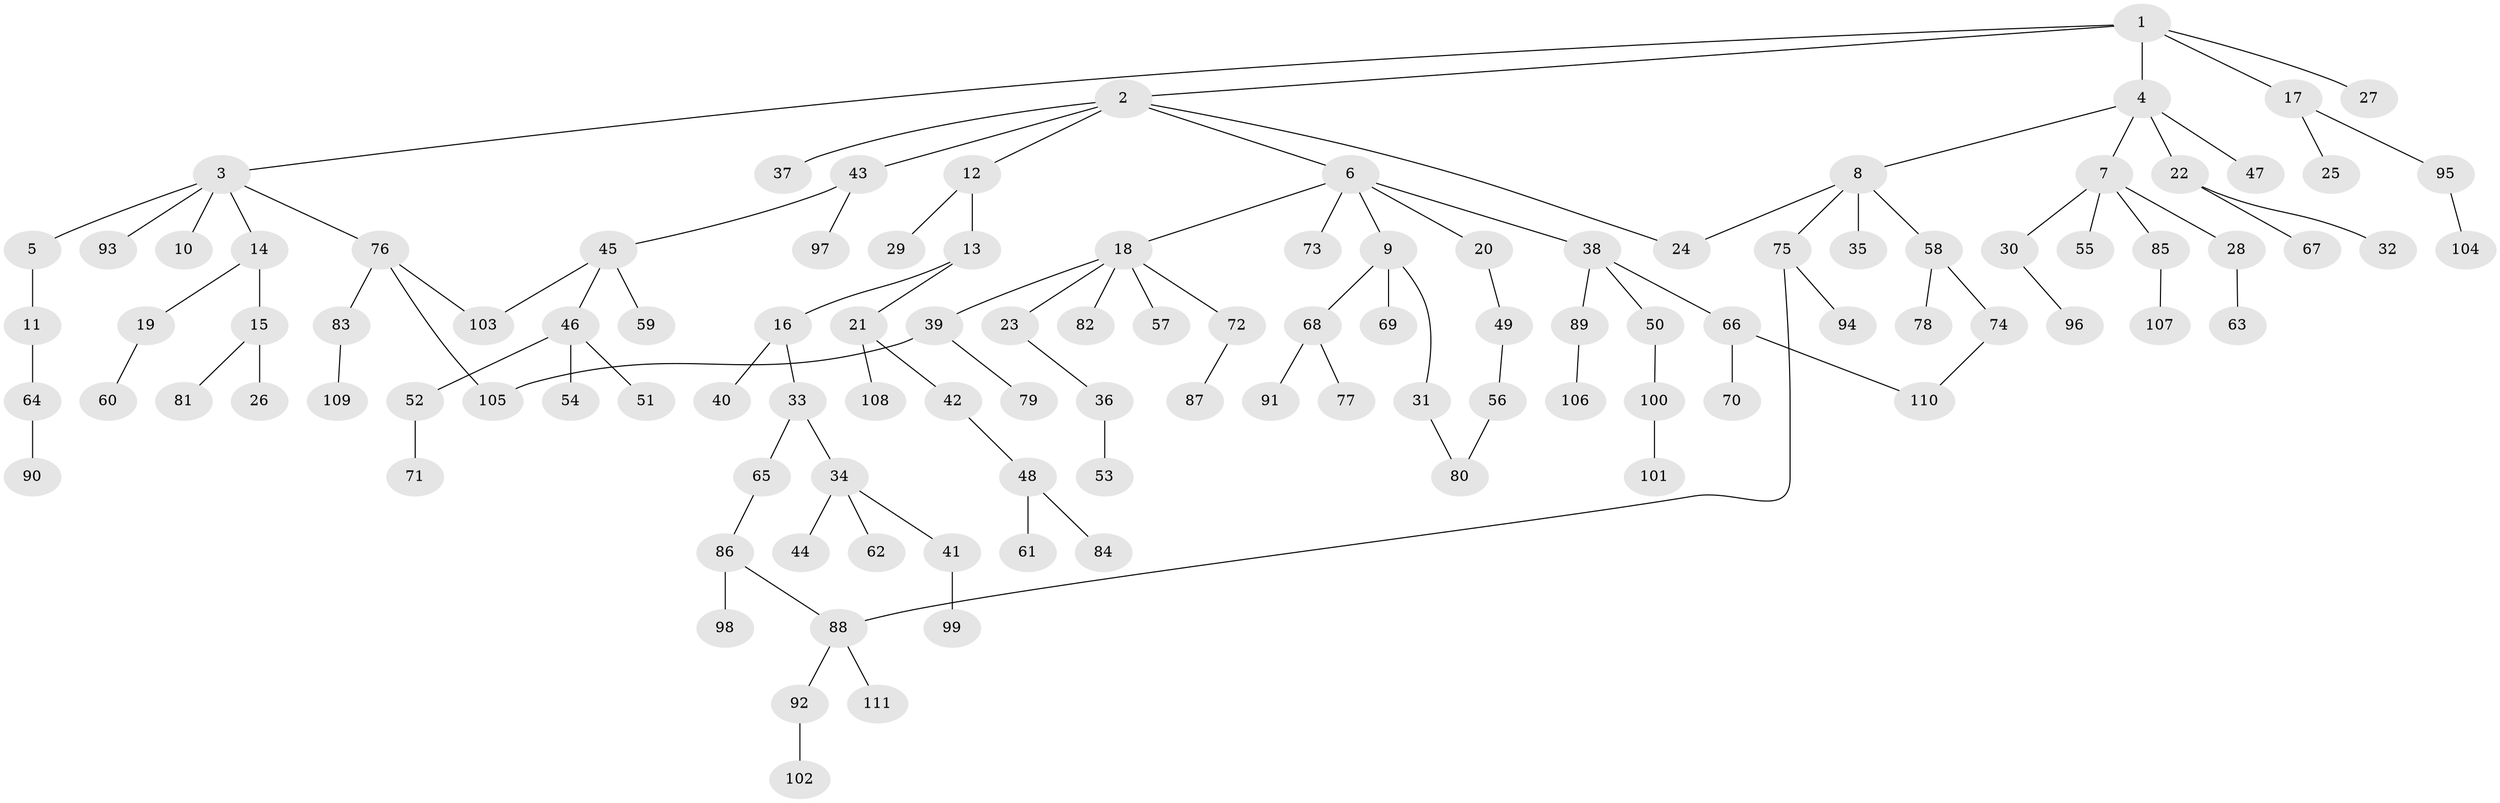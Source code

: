 // coarse degree distribution, {9: 0.0136986301369863, 7: 0.0136986301369863, 4: 0.0547945205479452, 2: 0.2465753424657534, 5: 0.0684931506849315, 3: 0.0958904109589041, 1: 0.4931506849315068, 6: 0.0136986301369863}
// Generated by graph-tools (version 1.1) at 2025/51/02/27/25 19:51:40]
// undirected, 111 vertices, 116 edges
graph export_dot {
graph [start="1"]
  node [color=gray90,style=filled];
  1;
  2;
  3;
  4;
  5;
  6;
  7;
  8;
  9;
  10;
  11;
  12;
  13;
  14;
  15;
  16;
  17;
  18;
  19;
  20;
  21;
  22;
  23;
  24;
  25;
  26;
  27;
  28;
  29;
  30;
  31;
  32;
  33;
  34;
  35;
  36;
  37;
  38;
  39;
  40;
  41;
  42;
  43;
  44;
  45;
  46;
  47;
  48;
  49;
  50;
  51;
  52;
  53;
  54;
  55;
  56;
  57;
  58;
  59;
  60;
  61;
  62;
  63;
  64;
  65;
  66;
  67;
  68;
  69;
  70;
  71;
  72;
  73;
  74;
  75;
  76;
  77;
  78;
  79;
  80;
  81;
  82;
  83;
  84;
  85;
  86;
  87;
  88;
  89;
  90;
  91;
  92;
  93;
  94;
  95;
  96;
  97;
  98;
  99;
  100;
  101;
  102;
  103;
  104;
  105;
  106;
  107;
  108;
  109;
  110;
  111;
  1 -- 2;
  1 -- 3;
  1 -- 4;
  1 -- 17;
  1 -- 27;
  2 -- 6;
  2 -- 12;
  2 -- 37;
  2 -- 43;
  2 -- 24;
  3 -- 5;
  3 -- 10;
  3 -- 14;
  3 -- 76;
  3 -- 93;
  4 -- 7;
  4 -- 8;
  4 -- 22;
  4 -- 47;
  5 -- 11;
  6 -- 9;
  6 -- 18;
  6 -- 20;
  6 -- 38;
  6 -- 73;
  7 -- 28;
  7 -- 30;
  7 -- 55;
  7 -- 85;
  8 -- 24;
  8 -- 35;
  8 -- 58;
  8 -- 75;
  9 -- 31;
  9 -- 68;
  9 -- 69;
  11 -- 64;
  12 -- 13;
  12 -- 29;
  13 -- 16;
  13 -- 21;
  14 -- 15;
  14 -- 19;
  15 -- 26;
  15 -- 81;
  16 -- 33;
  16 -- 40;
  17 -- 25;
  17 -- 95;
  18 -- 23;
  18 -- 39;
  18 -- 57;
  18 -- 72;
  18 -- 82;
  19 -- 60;
  20 -- 49;
  21 -- 42;
  21 -- 108;
  22 -- 32;
  22 -- 67;
  23 -- 36;
  28 -- 63;
  30 -- 96;
  31 -- 80;
  33 -- 34;
  33 -- 65;
  34 -- 41;
  34 -- 44;
  34 -- 62;
  36 -- 53;
  38 -- 50;
  38 -- 66;
  38 -- 89;
  39 -- 79;
  39 -- 105;
  41 -- 99;
  42 -- 48;
  43 -- 45;
  43 -- 97;
  45 -- 46;
  45 -- 59;
  45 -- 103;
  46 -- 51;
  46 -- 52;
  46 -- 54;
  48 -- 61;
  48 -- 84;
  49 -- 56;
  50 -- 100;
  52 -- 71;
  56 -- 80;
  58 -- 74;
  58 -- 78;
  64 -- 90;
  65 -- 86;
  66 -- 70;
  66 -- 110;
  68 -- 77;
  68 -- 91;
  72 -- 87;
  74 -- 110;
  75 -- 94;
  75 -- 88;
  76 -- 83;
  76 -- 105;
  76 -- 103;
  83 -- 109;
  85 -- 107;
  86 -- 88;
  86 -- 98;
  88 -- 92;
  88 -- 111;
  89 -- 106;
  92 -- 102;
  95 -- 104;
  100 -- 101;
}
